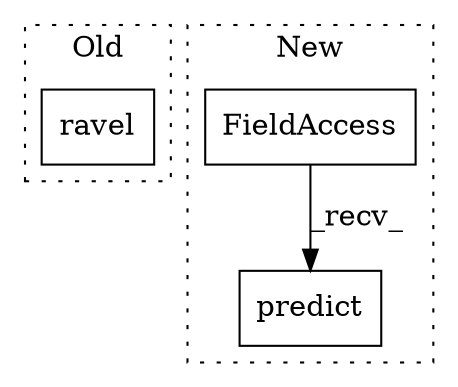 digraph G {
subgraph cluster0 {
1 [label="ravel" a="32" s="1562" l="7" shape="box"];
label = "Old";
style="dotted";
}
subgraph cluster1 {
2 [label="predict" a="32" s="1442,1451" l="8,1" shape="box"];
3 [label="FieldAccess" a="22" s="1427" l="14" shape="box"];
label = "New";
style="dotted";
}
3 -> 2 [label="_recv_"];
}